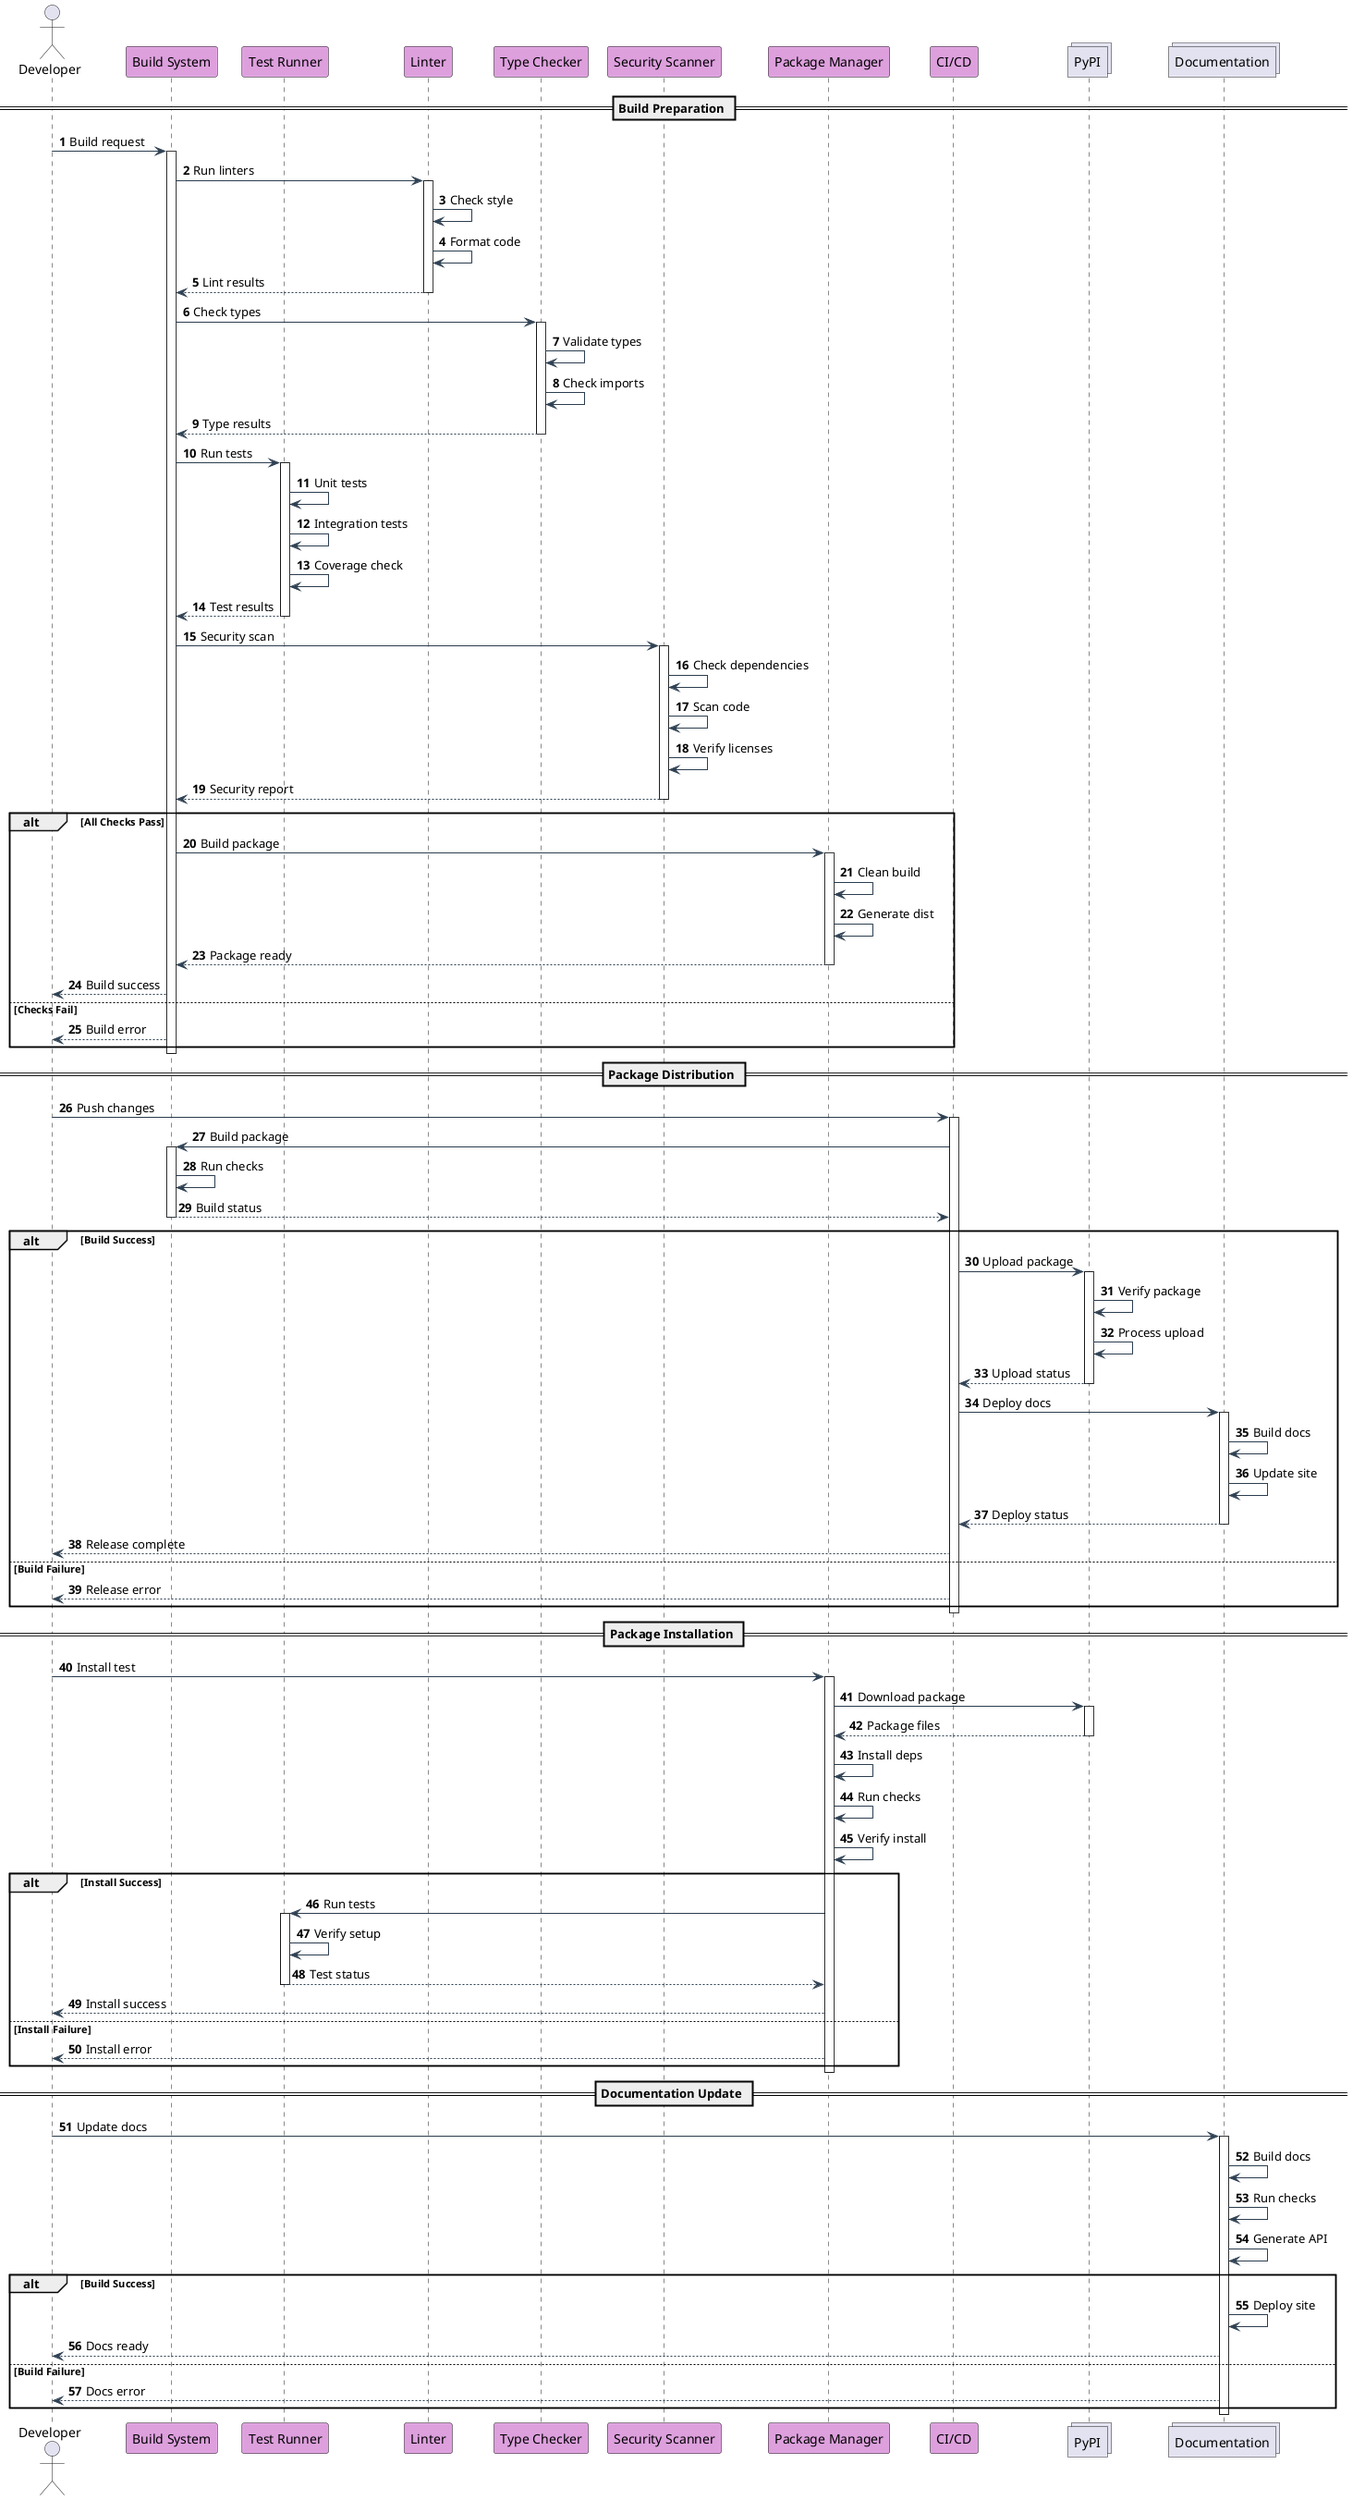 @startuml Distribution Workflow

skinparam {
    BackgroundColor transparent
    ArrowColor #2C3E50
    LifelineBackgroundColor #DDA0DD
    ParticipantBackgroundColor #DDA0DD
    BoxBackgroundColor #FFFFFF
}

actor Developer
participant "Build System" as BS
participant "Test Runner" as TR
participant "Linter" as LT
participant "Type Checker" as TC
participant "Security Scanner" as SS
participant "Package Manager" as PM
participant "CI/CD" as CI
collections "PyPI" as PYPI
collections "Documentation" as DOCS

autonumber

== Build Preparation ==
Developer -> BS: Build request
activate BS

BS -> LT: Run linters
activate LT
LT -> LT: Check style
LT -> LT: Format code
LT --> BS: Lint results
deactivate LT

BS -> TC: Check types
activate TC
TC -> TC: Validate types
TC -> TC: Check imports
TC --> BS: Type results
deactivate TC

BS -> TR: Run tests
activate TR
TR -> TR: Unit tests
TR -> TR: Integration tests
TR -> TR: Coverage check
TR --> BS: Test results
deactivate TR

BS -> SS: Security scan
activate SS
SS -> SS: Check dependencies
SS -> SS: Scan code
SS -> SS: Verify licenses
SS --> BS: Security report
deactivate SS

alt All Checks Pass
    BS -> PM: Build package
    activate PM
    PM -> PM: Clean build
    PM -> PM: Generate dist
    PM --> BS: Package ready
    deactivate PM
    
    BS --> Developer: Build success
else Checks Fail
    BS --> Developer: Build error
end

deactivate BS

== Package Distribution ==
Developer -> CI: Push changes
activate CI

CI -> BS: Build package
activate BS
BS -> BS: Run checks
BS --> CI: Build status
deactivate BS

alt Build Success
    CI -> PYPI: Upload package
    activate PYPI
    PYPI -> PYPI: Verify package
    PYPI -> PYPI: Process upload
    PYPI --> CI: Upload status
    deactivate PYPI
    
    CI -> DOCS: Deploy docs
    activate DOCS
    DOCS -> DOCS: Build docs
    DOCS -> DOCS: Update site
    DOCS --> CI: Deploy status
    deactivate DOCS
    
    CI --> Developer: Release complete
else Build Failure
    CI --> Developer: Release error
end

deactivate CI

== Package Installation ==
Developer -> PM: Install test
activate PM

PM -> PYPI: Download package
activate PYPI
PYPI --> PM: Package files
deactivate PYPI

PM -> PM: Install deps
PM -> PM: Run checks
PM -> PM: Verify install

alt Install Success
    PM -> TR: Run tests
    activate TR
    TR -> TR: Verify setup
    TR --> PM: Test status
    deactivate TR
    
    PM --> Developer: Install success
else Install Failure
    PM --> Developer: Install error
end

deactivate PM

== Documentation Update ==
Developer -> DOCS: Update docs
activate DOCS

DOCS -> DOCS: Build docs
DOCS -> DOCS: Run checks
DOCS -> DOCS: Generate API

alt Build Success
    DOCS -> DOCS: Deploy site
    DOCS --> Developer: Docs ready
else Build Failure
    DOCS --> Developer: Docs error
end

deactivate DOCS

@enduml
